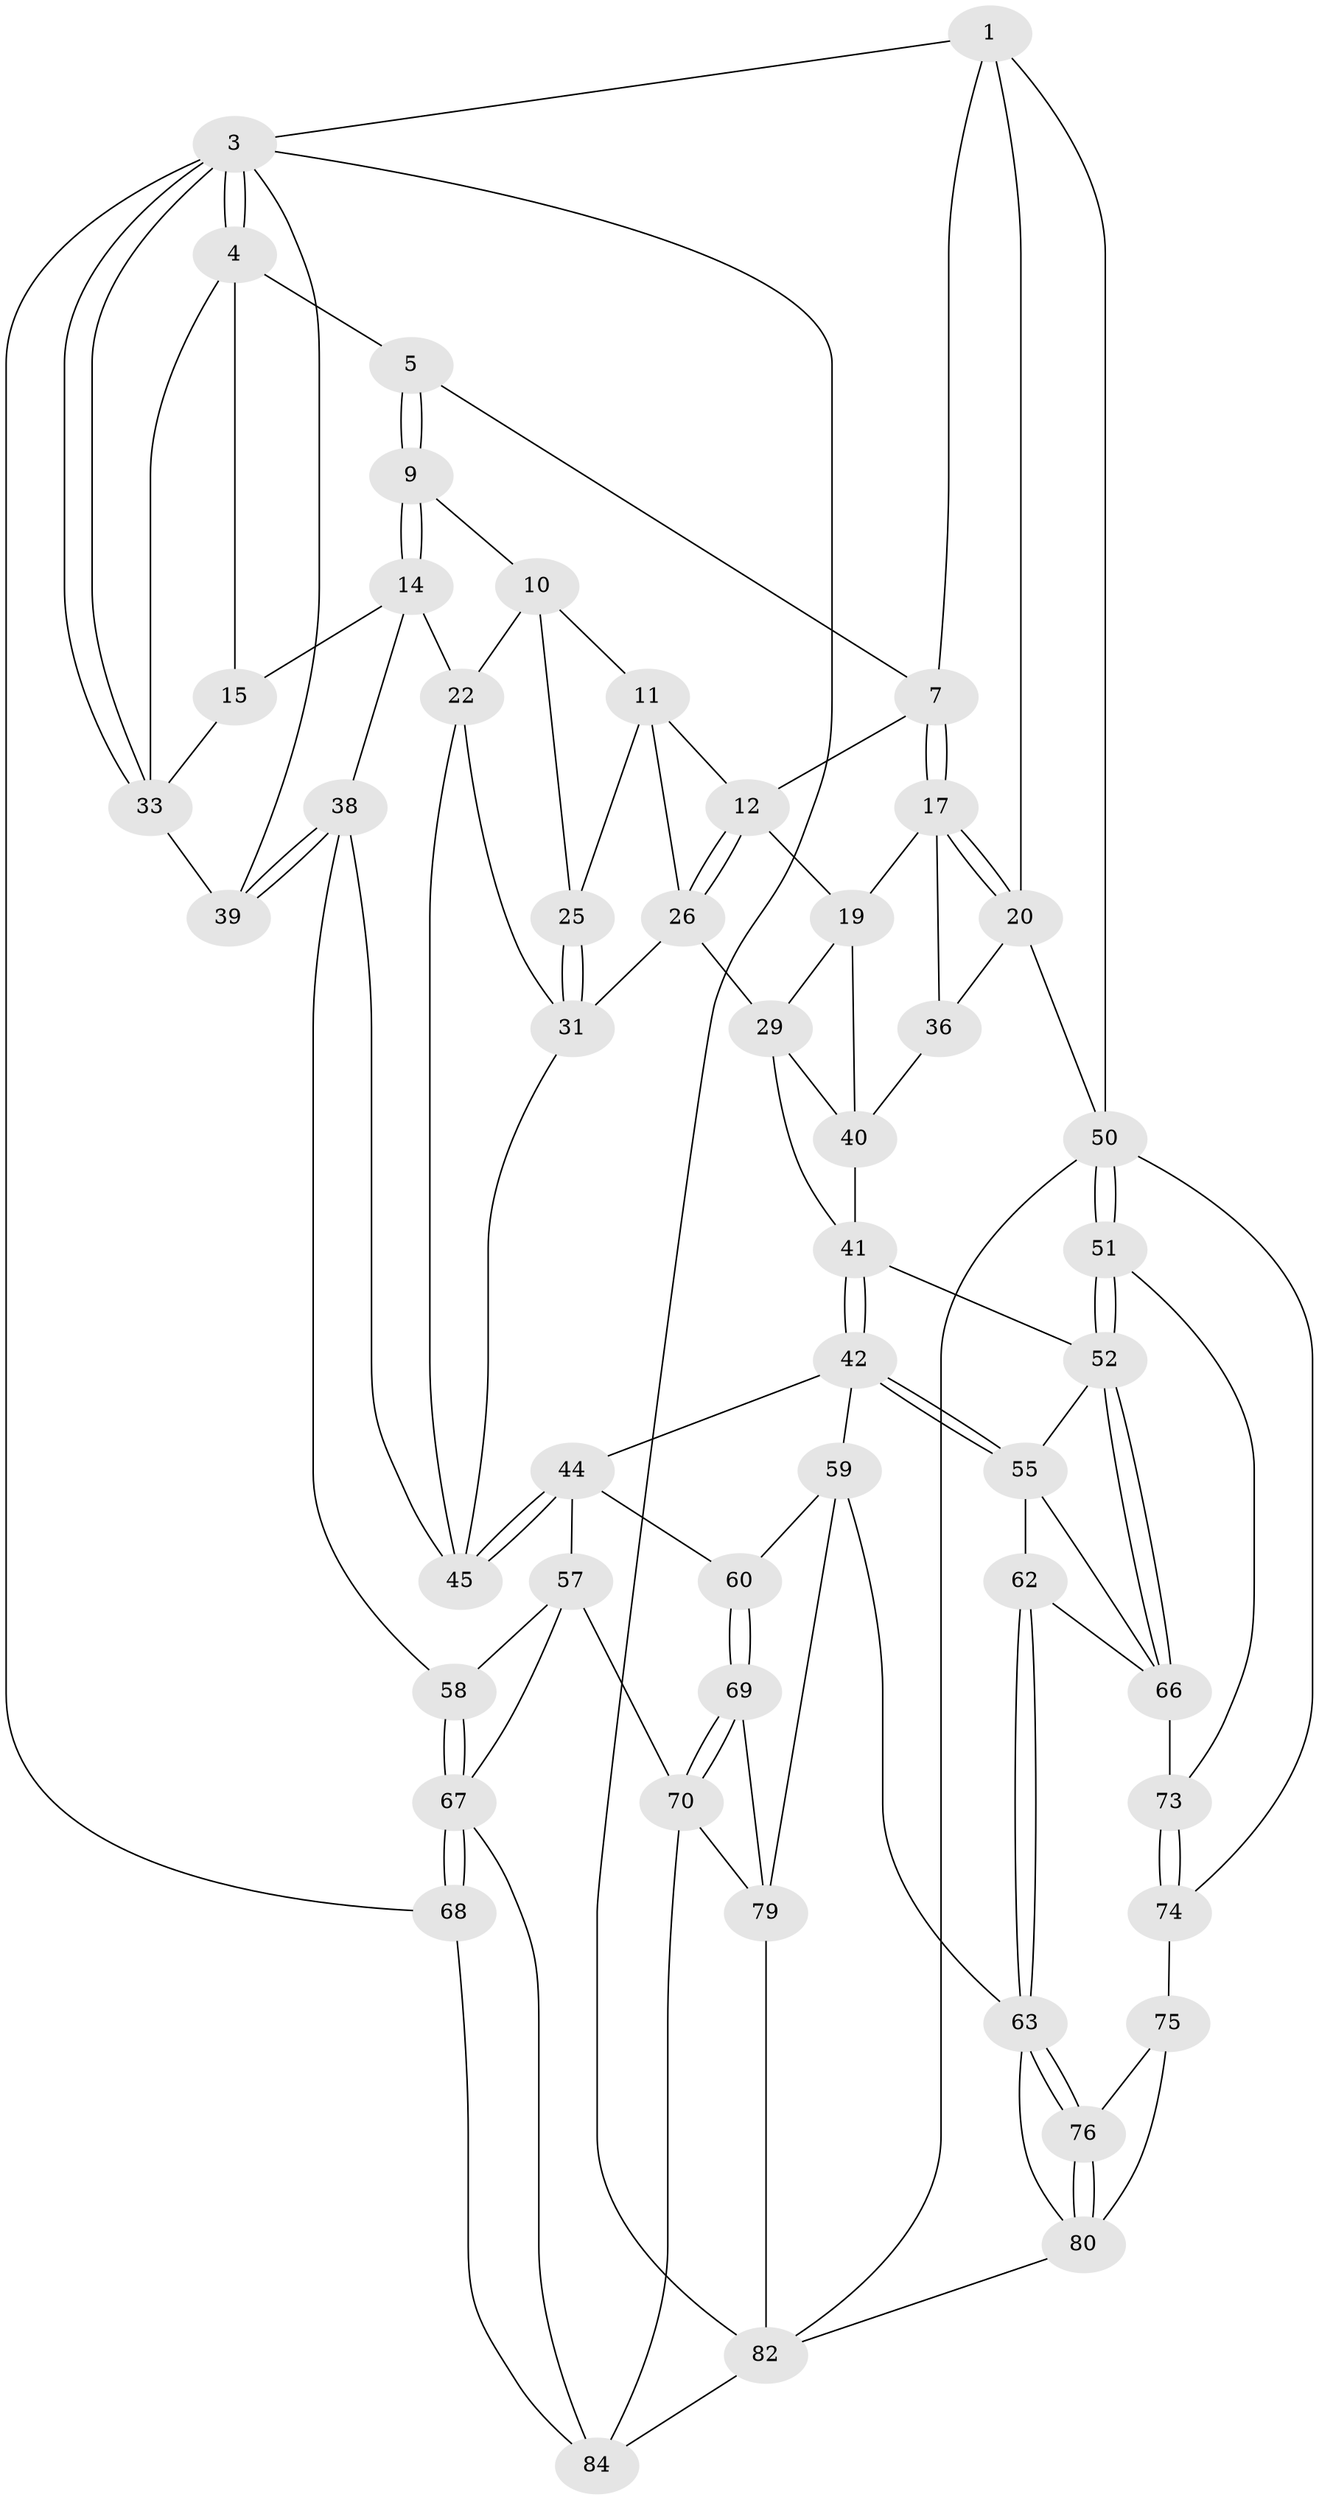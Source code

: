 // Generated by graph-tools (version 1.1) at 2025/24/03/03/25 07:24:32]
// undirected, 51 vertices, 119 edges
graph export_dot {
graph [start="1"]
  node [color=gray90,style=filled];
  1 [pos="+1+0",super="+2"];
  3 [pos="+0+0",super="+54"];
  4 [pos="+0.2687467296132478+0",super="+16"];
  5 [pos="+0.4777684550626904+0",super="+6"];
  7 [pos="+0.905501492284662+0.12684680356902983",super="+8"];
  9 [pos="+0.49027143052005223+0"];
  10 [pos="+0.502131635052772+0.023806224205212927",super="+21"];
  11 [pos="+0.5587030607680877+0.07994690209073708",super="+24"];
  12 [pos="+0.7175915288743179+0.15224027516484798",super="+13"];
  14 [pos="+0.22389930102706257+0.22271865684006112",super="+23"];
  15 [pos="+0.20435661968837085+0.19784381655076924"];
  17 [pos="+0.9551015147222518+0.19846404573963844",super="+18"];
  19 [pos="+0.8557332144785744+0.2565968111127042",super="+28"];
  20 [pos="+1+0.12746485460550783",super="+35"];
  22 [pos="+0.3231658095730089+0.2922921559544478",super="+32"];
  25 [pos="+0.497948992125171+0.23052108677935293"];
  26 [pos="+0.655079676570161+0.3130706393287697",super="+27"];
  29 [pos="+0.677591190033175+0.32534700593442384",super="+30"];
  31 [pos="+0.4981597942653997+0.3144869386438176",super="+34"];
  33 [pos="+0+0",super="+37"];
  36 [pos="+0.9752260402436314+0.391016699410745"];
  38 [pos="+0.10252482922174268+0.5031232122760104",super="+49"];
  39 [pos="+0+0.46912449590629784"];
  40 [pos="+0.8690688053660646+0.37920308344734605",super="+46"];
  41 [pos="+0.6864740954869131+0.5421312017105355",super="+48"];
  42 [pos="+0.6743393369417995+0.5581802835413959",super="+43"];
  44 [pos="+0.5069487889430364+0.5443468820627921",super="+56"];
  45 [pos="+0.5062349668404577+0.5424692000164864",super="+47"];
  50 [pos="+1+0.6555835985005678",super="+78"];
  51 [pos="+1+0.6650847799876065"];
  52 [pos="+1+0.6612261983483738",super="+53"];
  55 [pos="+0.7372064901770521+0.6329413936513769",super="+61"];
  57 [pos="+0.32523446687845775+0.654540233681651",super="+71"];
  58 [pos="+0.18932448596849585+0.6204219847864163"];
  59 [pos="+0.6052216831705103+0.7820780853953285",super="+65"];
  60 [pos="+0.44150168584481675+0.6600295606178054"];
  62 [pos="+0.7566872866514488+0.7214131388670488"];
  63 [pos="+0.7184412136107772+0.7906191718754018",super="+64"];
  66 [pos="+1+0.6673825768397648",super="+72"];
  67 [pos="+0.15122127905565472+0.7580005660812025",super="+77"];
  68 [pos="+0+0.8400405544460836"];
  69 [pos="+0.45088531531940795+0.8121533911432457"];
  70 [pos="+0.3647258081257763+0.8907209942410821",super="+86"];
  73 [pos="+0.8873252056756121+0.8581094693144231"];
  74 [pos="+0.8749421385235432+0.8743896591043095",super="+87"];
  75 [pos="+0.8387648098585856+0.8822665804226352",super="+88"];
  76 [pos="+0.7938433850705581+0.8717845935537858"];
  79 [pos="+0.5434531555521749+0.8427579954310787",super="+83"];
  80 [pos="+0.6672147204867923+0.9650520099114411",super="+81"];
  82 [pos="+0.5079061697373867+1",super="+89"];
  84 [pos="+0.1834861257561049+0.9066730281514654",super="+85"];
  1 -- 7;
  1 -- 50;
  1 -- 3;
  1 -- 20;
  3 -- 4;
  3 -- 4;
  3 -- 33;
  3 -- 33;
  3 -- 68;
  3 -- 39;
  3 -- 82;
  4 -- 5;
  4 -- 33;
  4 -- 15;
  5 -- 9;
  5 -- 9;
  5 -- 7;
  7 -- 17;
  7 -- 17;
  7 -- 12;
  9 -- 10;
  9 -- 14;
  9 -- 14;
  10 -- 11;
  10 -- 25;
  10 -- 22;
  11 -- 12;
  11 -- 25;
  11 -- 26;
  12 -- 26;
  12 -- 26;
  12 -- 19;
  14 -- 15;
  14 -- 38;
  14 -- 22;
  15 -- 33;
  17 -- 20;
  17 -- 20;
  17 -- 19;
  17 -- 36;
  19 -- 40;
  19 -- 29;
  20 -- 50;
  20 -- 36;
  22 -- 45;
  22 -- 31;
  25 -- 31;
  25 -- 31;
  26 -- 31;
  26 -- 29;
  29 -- 40;
  29 -- 41;
  31 -- 45;
  33 -- 39;
  36 -- 40;
  38 -- 39;
  38 -- 39;
  38 -- 58;
  38 -- 45;
  40 -- 41;
  41 -- 42;
  41 -- 42;
  41 -- 52;
  42 -- 55;
  42 -- 55;
  42 -- 59;
  42 -- 44;
  44 -- 45;
  44 -- 45;
  44 -- 57;
  44 -- 60;
  50 -- 51;
  50 -- 51;
  50 -- 74;
  50 -- 82;
  51 -- 52;
  51 -- 52;
  51 -- 73;
  52 -- 66;
  52 -- 66;
  52 -- 55;
  55 -- 66;
  55 -- 62;
  57 -- 58;
  57 -- 67;
  57 -- 70;
  58 -- 67;
  58 -- 67;
  59 -- 60;
  59 -- 79;
  59 -- 63;
  60 -- 69;
  60 -- 69;
  62 -- 63;
  62 -- 63;
  62 -- 66;
  63 -- 76;
  63 -- 76;
  63 -- 80;
  66 -- 73;
  67 -- 68;
  67 -- 68;
  67 -- 84;
  68 -- 84;
  69 -- 70;
  69 -- 70;
  69 -- 79;
  70 -- 84;
  70 -- 79;
  73 -- 74;
  73 -- 74;
  74 -- 75 [weight=2];
  75 -- 76;
  75 -- 80;
  76 -- 80;
  76 -- 80;
  79 -- 82;
  80 -- 82;
  82 -- 84;
}
